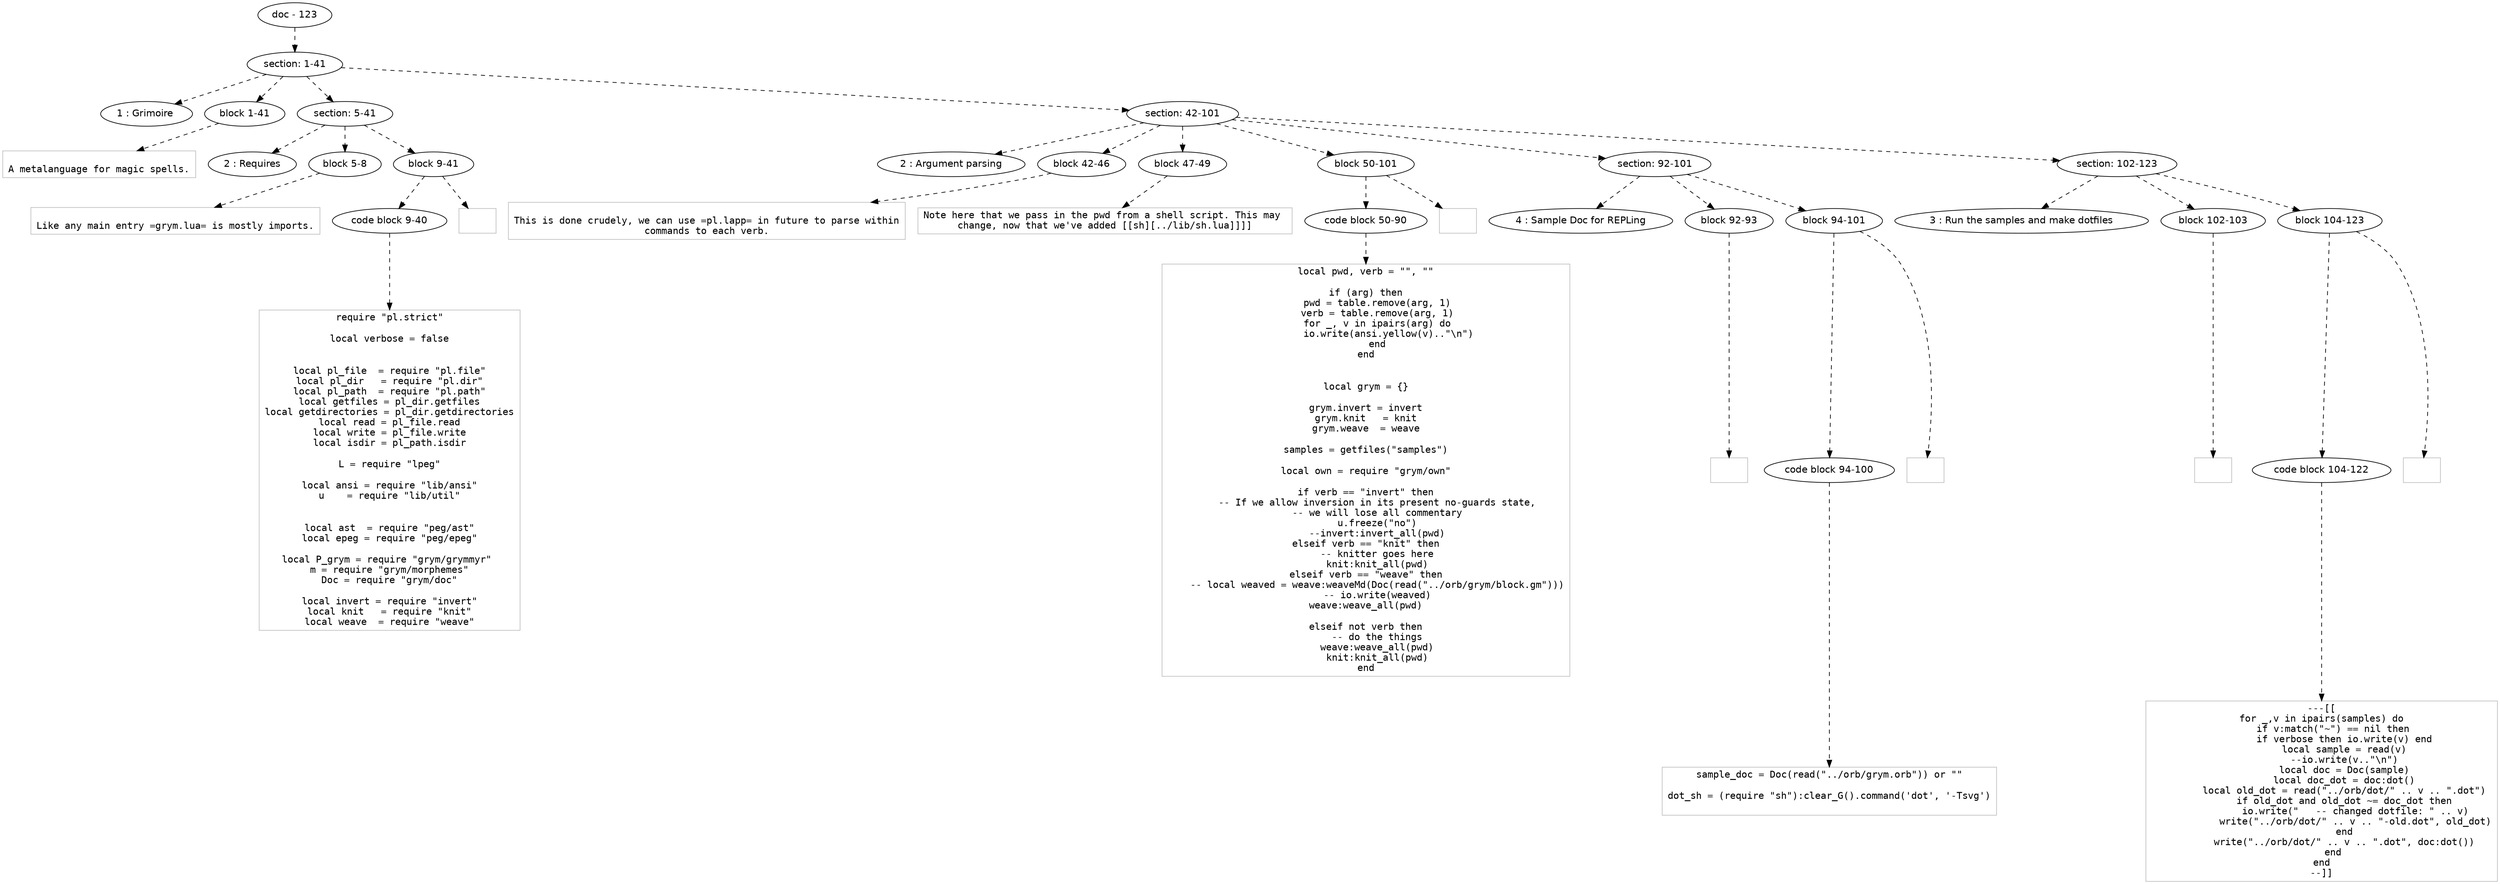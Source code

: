 digraph hierarchy {

node [fontname=Helvetica]
edge [style=dashed]

doc_0 [label="doc - 123"]


doc_0 -> { section_1}
{rank=same; section_1}

section_1 [label="section: 1-41"]


section_1 -> { header_2 block_3 section_4 section_5}
{rank=same; header_2 block_3 section_4 section_5}

header_2 [label="1 : Grimoire "]

block_3 [label="block 1-41"]

section_4 [label="section: 5-41"]

section_5 [label="section: 42-101"]



block_3 -> leaf_6
leaf_6  [color=Gray,shape=rectangle,fontname=Inconsolata,label="
A metalanguage for magic spells.
"]
section_4 -> { header_7 block_8 block_9}
{rank=same; header_7 block_8 block_9}

header_7 [label="2 : Requires"]

block_8 [label="block 5-8"]

block_9 [label="block 9-41"]



block_8 -> leaf_10
leaf_10  [color=Gray,shape=rectangle,fontname=Inconsolata,label="
Like any main entry =grym.lua= is mostly imports.
"]
block_9 -> { codeblock_11}
{rank=same; codeblock_11}

codeblock_11 [label="code block 9-40"]



codeblock_11 -> leaf_12
leaf_12  [color=Gray,shape=rectangle,fontname=Inconsolata,label="require \"pl.strict\"

local verbose = false


local pl_file  = require \"pl.file\"
local pl_dir   = require \"pl.dir\"
local pl_path  = require \"pl.path\"
local getfiles = pl_dir.getfiles
local getdirectories = pl_dir.getdirectories
local read = pl_file.read
local write = pl_file.write
local isdir = pl_path.isdir

L = require \"lpeg\"

local ansi = require \"lib/ansi\"
u    = require \"lib/util\"


local ast  = require \"peg/ast\"
local epeg = require \"peg/epeg\"

local P_grym = require \"grym/grymmyr\" 
m = require \"grym/morphemes\"
Doc = require \"grym/doc\"

local invert = require \"invert\"
local knit   = require \"knit\"
local weave  = require \"weave\""]

block_9 -> leaf_13
leaf_13  [color=Gray,shape=rectangle,fontname=Inconsolata,label=""]
section_5 -> { header_14 block_15 block_16 block_17 section_18 section_19}
{rank=same; header_14 block_15 block_16 block_17 section_18 section_19}

header_14 [label="2 : Argument parsing"]

block_15 [label="block 42-46"]

block_16 [label="block 47-49"]

block_17 [label="block 50-101"]

section_18 [label="section: 92-101"]

section_19 [label="section: 102-123"]



block_15 -> leaf_20
leaf_20  [color=Gray,shape=rectangle,fontname=Inconsolata,label="
This is done crudely, we can use =pl.lapp= in future to parse within
commands to each verb.
"]

block_16 -> leaf_21
leaf_21  [color=Gray,shape=rectangle,fontname=Inconsolata,label="Note here that we pass in the pwd from a shell script. This may 
change, now that we've added [[sh][../lib/sh.lua]]]]
"]
block_17 -> { codeblock_22}
{rank=same; codeblock_22}

codeblock_22 [label="code block 50-90"]



codeblock_22 -> leaf_23
leaf_23  [color=Gray,shape=rectangle,fontname=Inconsolata,label="local pwd, verb = \"\", \"\"

if (arg) then
    pwd = table.remove(arg, 1)
    verb = table.remove(arg, 1)
    for _, v in ipairs(arg) do
        io.write(ansi.yellow(v)..\"\\n\")
    end
end


local grym = {}

grym.invert = invert
grym.knit   = knit
grym.weave  = weave

samples = getfiles(\"samples\")

local own = require \"grym/own\"

if verb == \"invert\" then
    -- If we allow inversion in its present no-guards state,
    -- we will lose all commentary
    u.freeze(\"no\")
    --invert:invert_all(pwd)
elseif verb == \"knit\" then
    -- knitter goes here
    knit:knit_all(pwd)
elseif verb == \"weave\" then
    -- local weaved = weave:weaveMd(Doc(read(\"../orb/grym/block.gm\")))
    -- io.write(weaved)
    weave:weave_all(pwd)    

elseif not verb then
    -- do the things
    weave:weave_all(pwd)
    knit:knit_all(pwd)
end"]

block_17 -> leaf_24
leaf_24  [color=Gray,shape=rectangle,fontname=Inconsolata,label=""]
section_18 -> { header_25 block_26 block_27}
{rank=same; header_25 block_26 block_27}

header_25 [label="4 : Sample Doc for REPLing"]

block_26 [label="block 92-93"]

block_27 [label="block 94-101"]



block_26 -> leaf_28
leaf_28  [color=Gray,shape=rectangle,fontname=Inconsolata,label=""]
block_27 -> { codeblock_29}
{rank=same; codeblock_29}

codeblock_29 [label="code block 94-100"]



codeblock_29 -> leaf_30
leaf_30  [color=Gray,shape=rectangle,fontname=Inconsolata,label="sample_doc = Doc(read(\"../orb/grym.orb\")) or \"\"

dot_sh = (require \"sh\"):clear_G().command('dot', '-Tsvg')

"]

block_27 -> leaf_31
leaf_31  [color=Gray,shape=rectangle,fontname=Inconsolata,label=""]
section_19 -> { header_32 block_33 block_34}
{rank=same; header_32 block_33 block_34}

header_32 [label="3 : Run the samples and make dotfiles"]

block_33 [label="block 102-103"]

block_34 [label="block 104-123"]



block_33 -> leaf_35
leaf_35  [color=Gray,shape=rectangle,fontname=Inconsolata,label=""]
block_34 -> { codeblock_36}
{rank=same; codeblock_36}

codeblock_36 [label="code block 104-122"]



codeblock_36 -> leaf_37
leaf_37  [color=Gray,shape=rectangle,fontname=Inconsolata,label="---[[
for _,v in ipairs(samples) do
    if v:match(\"~\") == nil then
        if verbose then io.write(v) end
        local sample = read(v)
        --io.write(v..\"\\n\")
        local doc = Doc(sample)
        local doc_dot = doc:dot()
        local old_dot = read(\"../orb/dot/\" .. v .. \".dot\")
        if old_dot and old_dot ~= doc_dot then
            io.write(\"   -- changed dotfile: \" .. v)
            write(\"../orb/dot/\" .. v .. \"-old.dot\", old_dot)
        end
        write(\"../orb/dot/\" .. v .. \".dot\", doc:dot())
    end
end
--]]"]

block_34 -> leaf_38
leaf_38  [color=Gray,shape=rectangle,fontname=Inconsolata,label=""]

}
